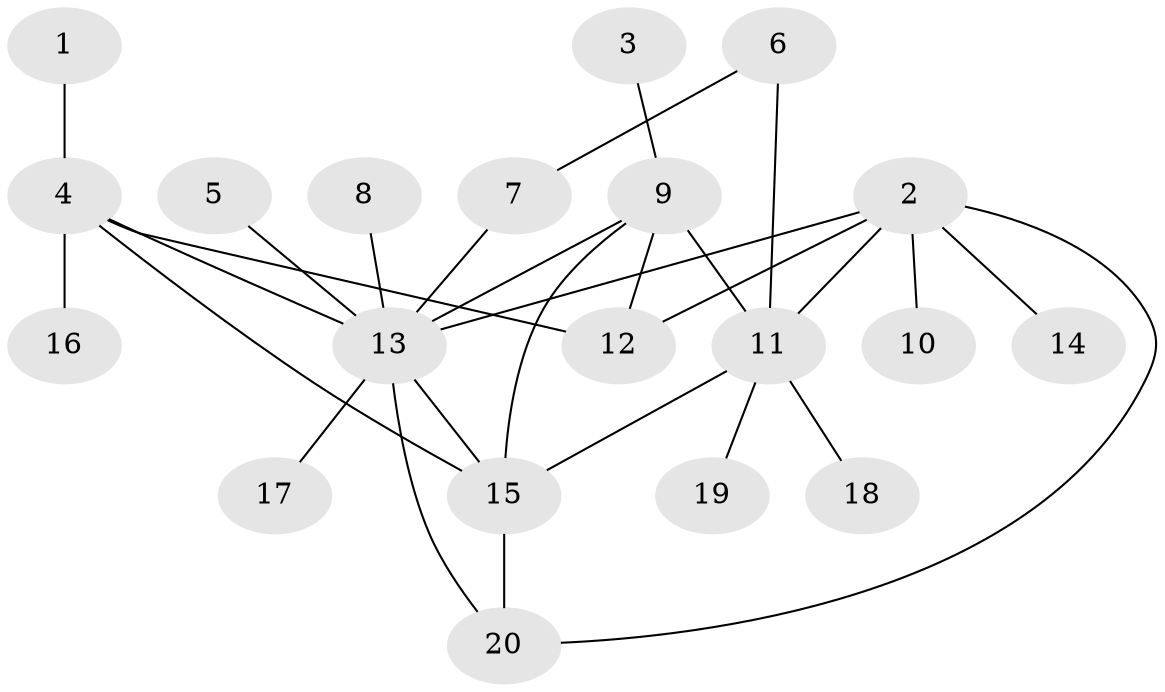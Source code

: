 // original degree distribution, {7: 0.04, 6: 0.02, 3: 0.12, 11: 0.02, 4: 0.02, 5: 0.04, 2: 0.22, 8: 0.02, 1: 0.5}
// Generated by graph-tools (version 1.1) at 2025/37/03/04/25 23:37:42]
// undirected, 20 vertices, 28 edges
graph export_dot {
  node [color=gray90,style=filled];
  1;
  2;
  3;
  4;
  5;
  6;
  7;
  8;
  9;
  10;
  11;
  12;
  13;
  14;
  15;
  16;
  17;
  18;
  19;
  20;
  1 -- 4 [weight=1.0];
  2 -- 10 [weight=1.0];
  2 -- 11 [weight=1.0];
  2 -- 12 [weight=1.0];
  2 -- 13 [weight=1.0];
  2 -- 14 [weight=1.0];
  2 -- 20 [weight=1.0];
  3 -- 9 [weight=1.0];
  4 -- 12 [weight=1.0];
  4 -- 13 [weight=1.0];
  4 -- 15 [weight=1.0];
  4 -- 16 [weight=1.0];
  5 -- 13 [weight=1.0];
  6 -- 7 [weight=1.0];
  6 -- 11 [weight=1.0];
  7 -- 13 [weight=1.0];
  8 -- 13 [weight=1.0];
  9 -- 11 [weight=1.0];
  9 -- 12 [weight=2.0];
  9 -- 13 [weight=1.0];
  9 -- 15 [weight=1.0];
  11 -- 15 [weight=1.0];
  11 -- 18 [weight=1.0];
  11 -- 19 [weight=1.0];
  13 -- 15 [weight=1.0];
  13 -- 17 [weight=1.0];
  13 -- 20 [weight=1.0];
  15 -- 20 [weight=1.0];
}
